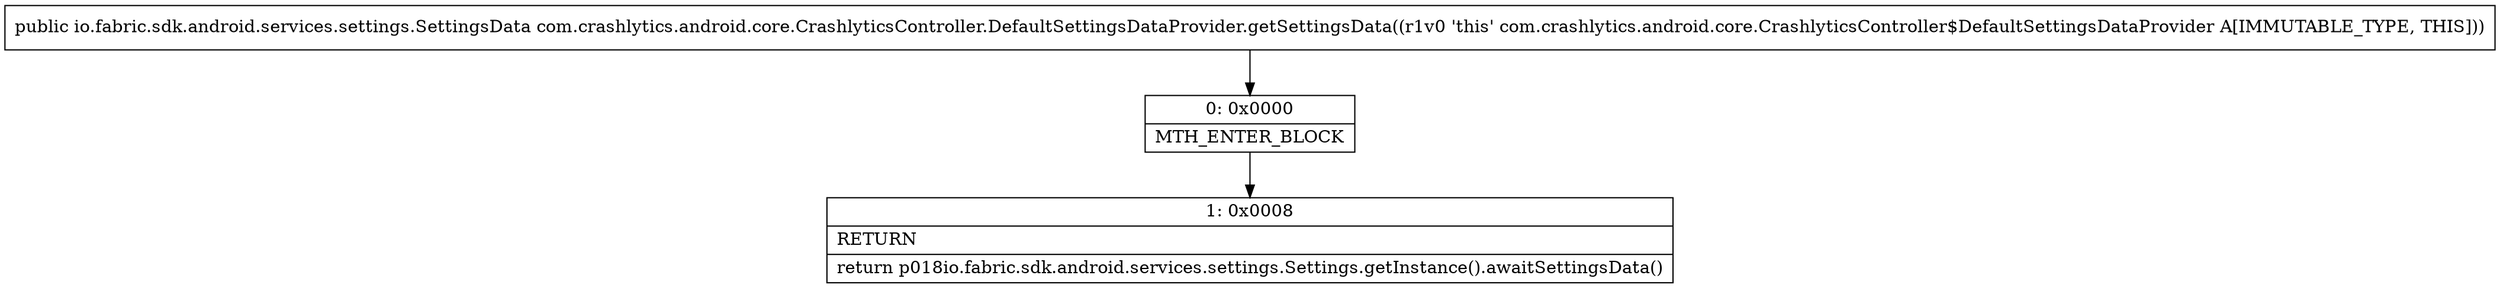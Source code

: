 digraph "CFG forcom.crashlytics.android.core.CrashlyticsController.DefaultSettingsDataProvider.getSettingsData()Lio\/fabric\/sdk\/android\/services\/settings\/SettingsData;" {
Node_0 [shape=record,label="{0\:\ 0x0000|MTH_ENTER_BLOCK\l}"];
Node_1 [shape=record,label="{1\:\ 0x0008|RETURN\l|return p018io.fabric.sdk.android.services.settings.Settings.getInstance().awaitSettingsData()\l}"];
MethodNode[shape=record,label="{public io.fabric.sdk.android.services.settings.SettingsData com.crashlytics.android.core.CrashlyticsController.DefaultSettingsDataProvider.getSettingsData((r1v0 'this' com.crashlytics.android.core.CrashlyticsController$DefaultSettingsDataProvider A[IMMUTABLE_TYPE, THIS])) }"];
MethodNode -> Node_0;
Node_0 -> Node_1;
}

